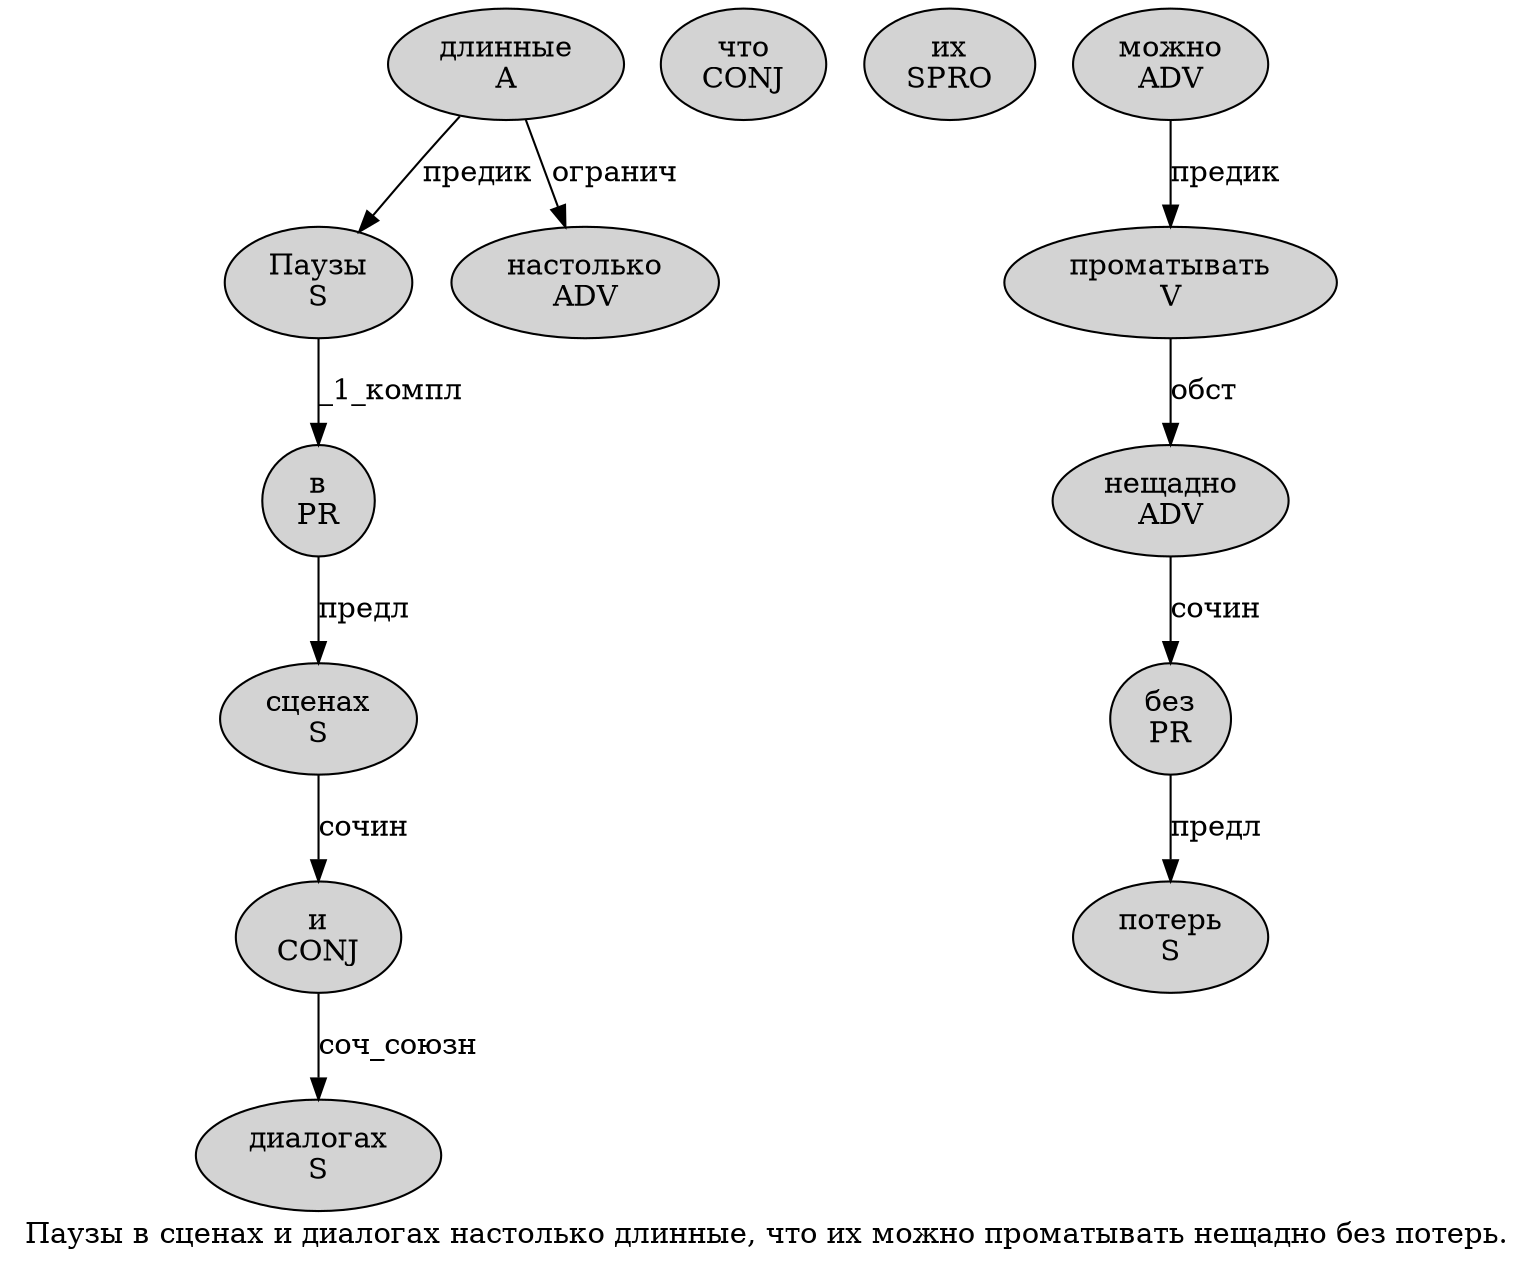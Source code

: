 digraph SENTENCE_4231 {
	graph [label="Паузы в сценах и диалогах настолько длинные, что их можно проматывать нещадно без потерь."]
	node [style=filled]
		0 [label="Паузы
S" color="" fillcolor=lightgray penwidth=1 shape=ellipse]
		1 [label="в
PR" color="" fillcolor=lightgray penwidth=1 shape=ellipse]
		2 [label="сценах
S" color="" fillcolor=lightgray penwidth=1 shape=ellipse]
		3 [label="и
CONJ" color="" fillcolor=lightgray penwidth=1 shape=ellipse]
		4 [label="диалогах
S" color="" fillcolor=lightgray penwidth=1 shape=ellipse]
		5 [label="настолько
ADV" color="" fillcolor=lightgray penwidth=1 shape=ellipse]
		6 [label="длинные
A" color="" fillcolor=lightgray penwidth=1 shape=ellipse]
		8 [label="что
CONJ" color="" fillcolor=lightgray penwidth=1 shape=ellipse]
		9 [label="их
SPRO" color="" fillcolor=lightgray penwidth=1 shape=ellipse]
		10 [label="можно
ADV" color="" fillcolor=lightgray penwidth=1 shape=ellipse]
		11 [label="проматывать
V" color="" fillcolor=lightgray penwidth=1 shape=ellipse]
		12 [label="нещадно
ADV" color="" fillcolor=lightgray penwidth=1 shape=ellipse]
		13 [label="без
PR" color="" fillcolor=lightgray penwidth=1 shape=ellipse]
		14 [label="потерь
S" color="" fillcolor=lightgray penwidth=1 shape=ellipse]
			1 -> 2 [label="предл"]
			6 -> 0 [label="предик"]
			6 -> 5 [label="огранич"]
			3 -> 4 [label="соч_союзн"]
			0 -> 1 [label="_1_компл"]
			10 -> 11 [label="предик"]
			11 -> 12 [label="обст"]
			13 -> 14 [label="предл"]
			12 -> 13 [label="сочин"]
			2 -> 3 [label="сочин"]
}
